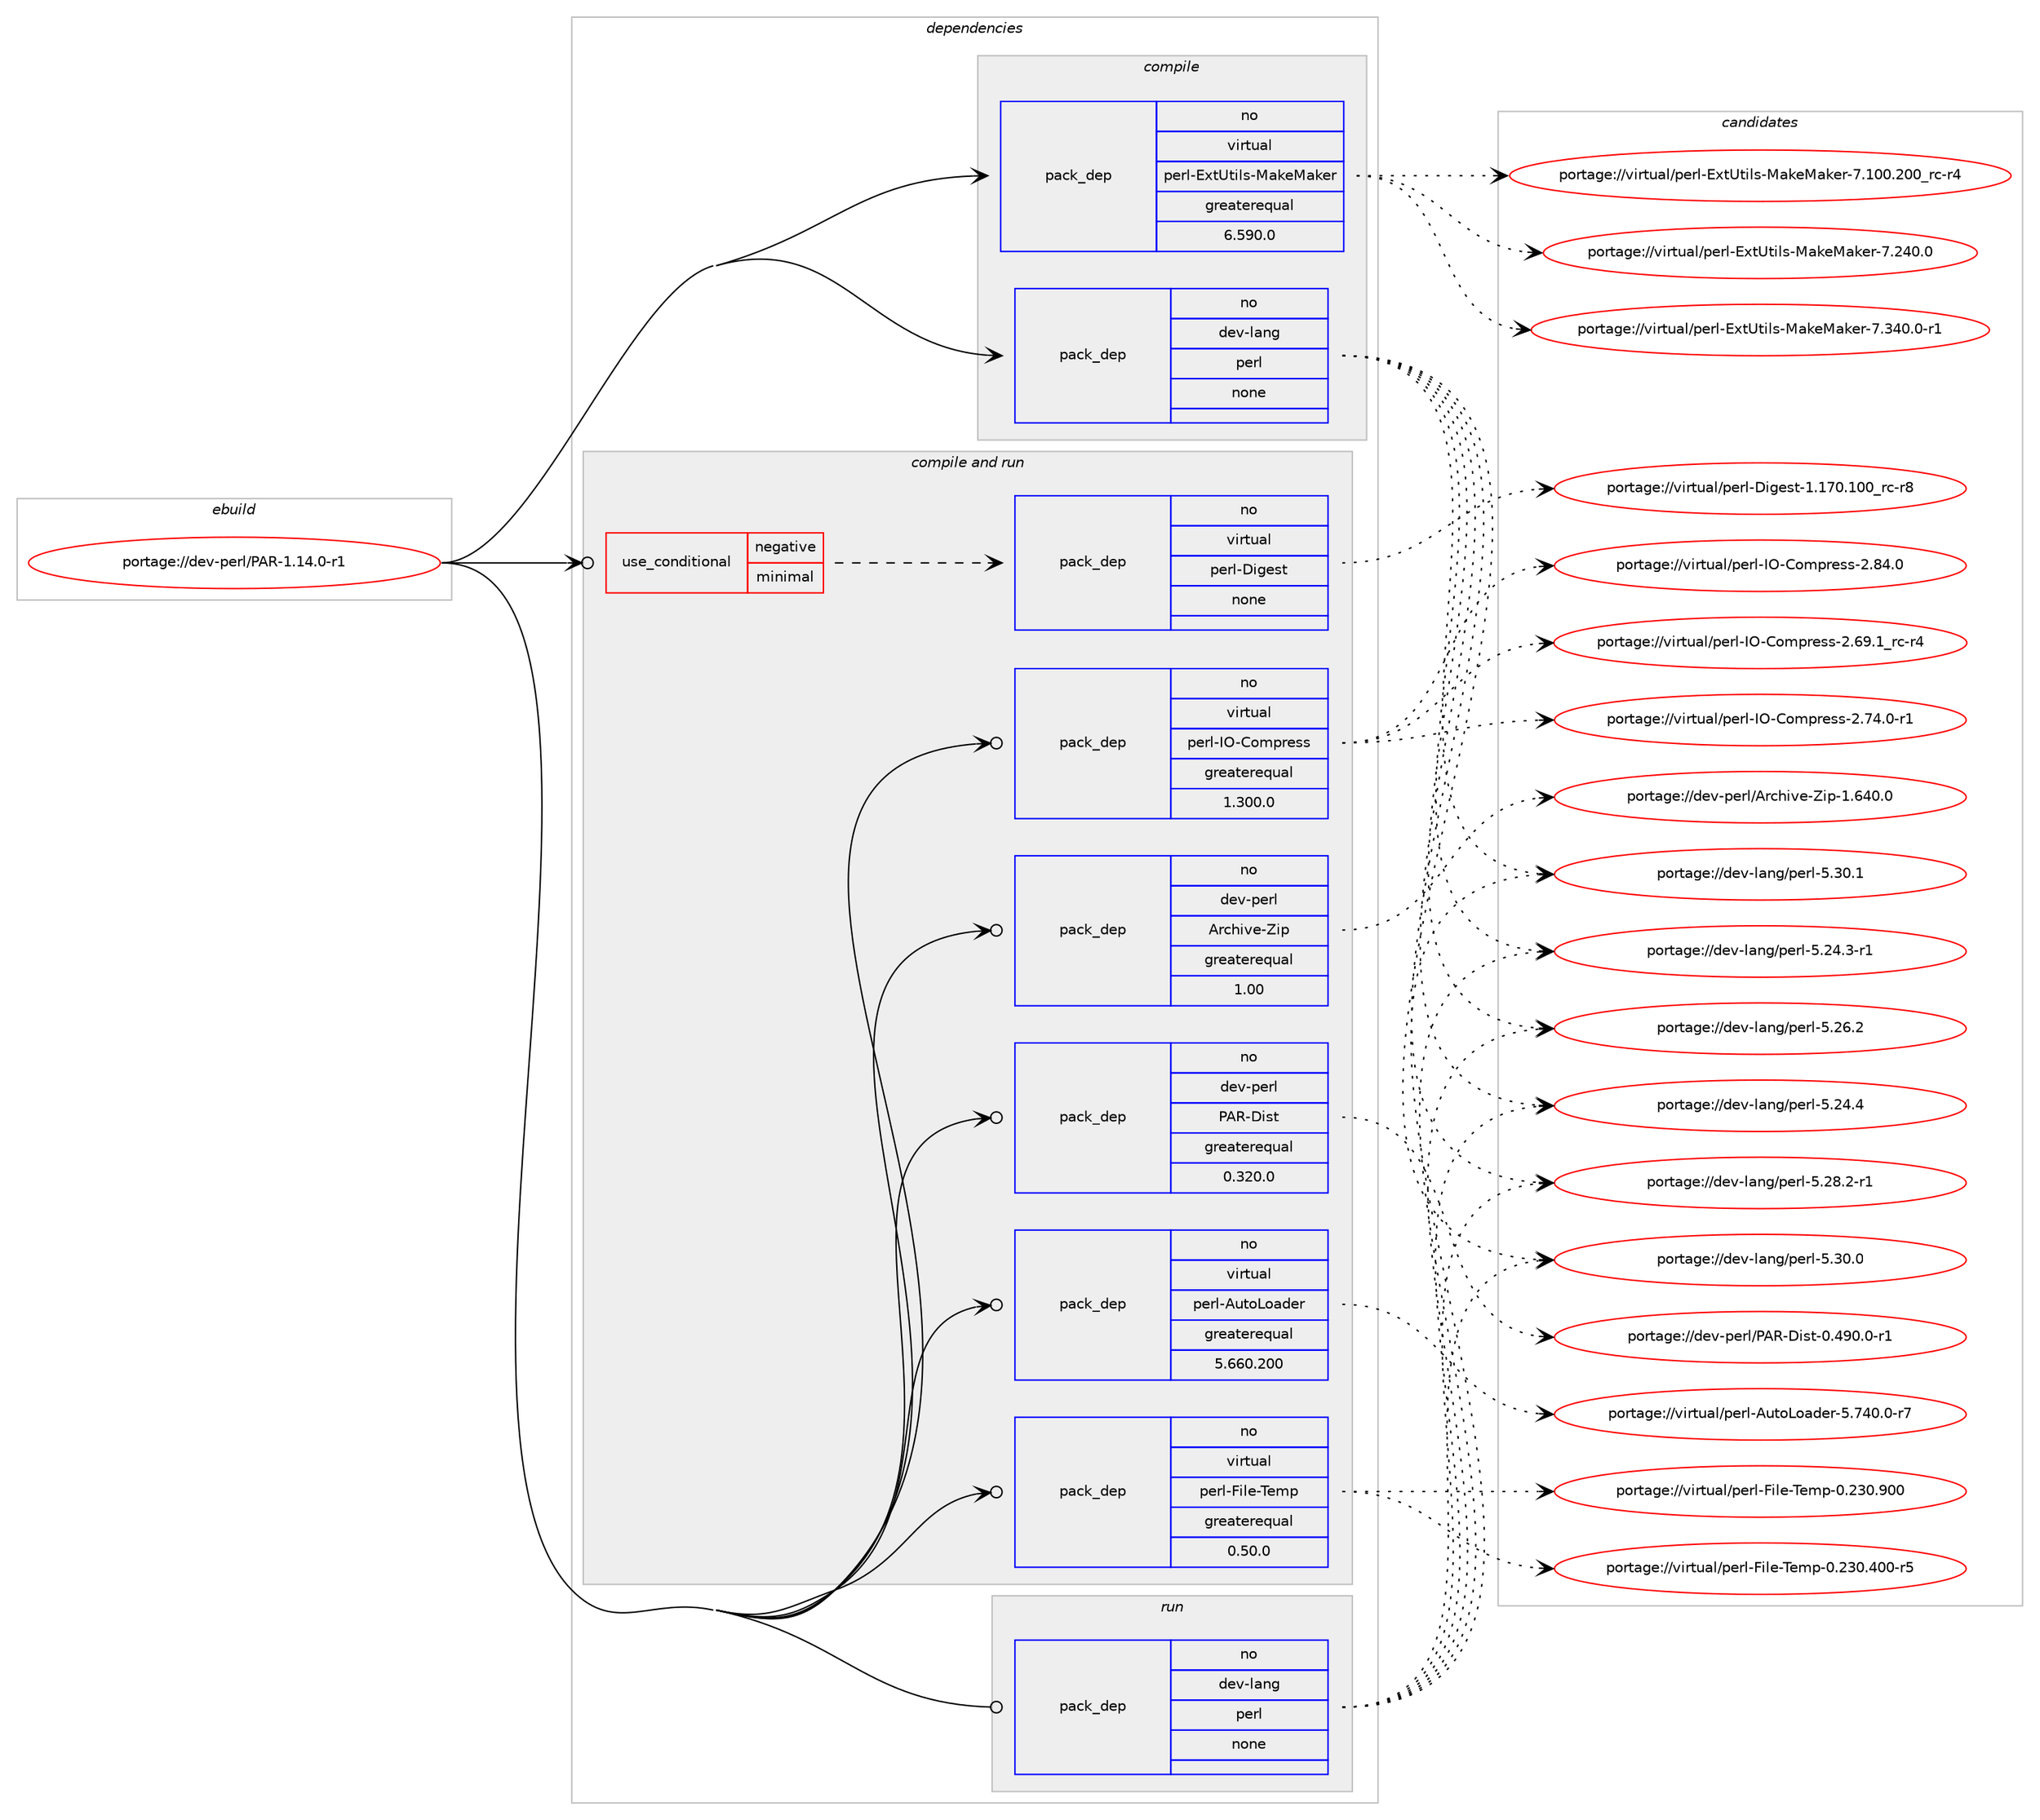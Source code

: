 digraph prolog {

# *************
# Graph options
# *************

newrank=true;
concentrate=true;
compound=true;
graph [rankdir=LR,fontname=Helvetica,fontsize=10,ranksep=1.5];#, ranksep=2.5, nodesep=0.2];
edge  [arrowhead=vee];
node  [fontname=Helvetica,fontsize=10];

# **********
# The ebuild
# **********

subgraph cluster_leftcol {
color=gray;
rank=same;
label=<<i>ebuild</i>>;
id [label="portage://dev-perl/PAR-1.14.0-r1", color=red, width=4, href="../dev-perl/PAR-1.14.0-r1.svg"];
}

# ****************
# The dependencies
# ****************

subgraph cluster_midcol {
color=gray;
label=<<i>dependencies</i>>;
subgraph cluster_compile {
fillcolor="#eeeeee";
style=filled;
label=<<i>compile</i>>;
subgraph pack91861 {
dependency118466 [label=<<TABLE BORDER="0" CELLBORDER="1" CELLSPACING="0" CELLPADDING="4" WIDTH="220"><TR><TD ROWSPAN="6" CELLPADDING="30">pack_dep</TD></TR><TR><TD WIDTH="110">no</TD></TR><TR><TD>dev-lang</TD></TR><TR><TD>perl</TD></TR><TR><TD>none</TD></TR><TR><TD></TD></TR></TABLE>>, shape=none, color=blue];
}
id:e -> dependency118466:w [weight=20,style="solid",arrowhead="vee"];
subgraph pack91862 {
dependency118467 [label=<<TABLE BORDER="0" CELLBORDER="1" CELLSPACING="0" CELLPADDING="4" WIDTH="220"><TR><TD ROWSPAN="6" CELLPADDING="30">pack_dep</TD></TR><TR><TD WIDTH="110">no</TD></TR><TR><TD>virtual</TD></TR><TR><TD>perl-ExtUtils-MakeMaker</TD></TR><TR><TD>greaterequal</TD></TR><TR><TD>6.590.0</TD></TR></TABLE>>, shape=none, color=blue];
}
id:e -> dependency118467:w [weight=20,style="solid",arrowhead="vee"];
}
subgraph cluster_compileandrun {
fillcolor="#eeeeee";
style=filled;
label=<<i>compile and run</i>>;
subgraph cond23419 {
dependency118468 [label=<<TABLE BORDER="0" CELLBORDER="1" CELLSPACING="0" CELLPADDING="4"><TR><TD ROWSPAN="3" CELLPADDING="10">use_conditional</TD></TR><TR><TD>negative</TD></TR><TR><TD>minimal</TD></TR></TABLE>>, shape=none, color=red];
subgraph pack91863 {
dependency118469 [label=<<TABLE BORDER="0" CELLBORDER="1" CELLSPACING="0" CELLPADDING="4" WIDTH="220"><TR><TD ROWSPAN="6" CELLPADDING="30">pack_dep</TD></TR><TR><TD WIDTH="110">no</TD></TR><TR><TD>virtual</TD></TR><TR><TD>perl-Digest</TD></TR><TR><TD>none</TD></TR><TR><TD></TD></TR></TABLE>>, shape=none, color=blue];
}
dependency118468:e -> dependency118469:w [weight=20,style="dashed",arrowhead="vee"];
}
id:e -> dependency118468:w [weight=20,style="solid",arrowhead="odotvee"];
subgraph pack91864 {
dependency118470 [label=<<TABLE BORDER="0" CELLBORDER="1" CELLSPACING="0" CELLPADDING="4" WIDTH="220"><TR><TD ROWSPAN="6" CELLPADDING="30">pack_dep</TD></TR><TR><TD WIDTH="110">no</TD></TR><TR><TD>dev-perl</TD></TR><TR><TD>Archive-Zip</TD></TR><TR><TD>greaterequal</TD></TR><TR><TD>1.00</TD></TR></TABLE>>, shape=none, color=blue];
}
id:e -> dependency118470:w [weight=20,style="solid",arrowhead="odotvee"];
subgraph pack91865 {
dependency118471 [label=<<TABLE BORDER="0" CELLBORDER="1" CELLSPACING="0" CELLPADDING="4" WIDTH="220"><TR><TD ROWSPAN="6" CELLPADDING="30">pack_dep</TD></TR><TR><TD WIDTH="110">no</TD></TR><TR><TD>dev-perl</TD></TR><TR><TD>PAR-Dist</TD></TR><TR><TD>greaterequal</TD></TR><TR><TD>0.320.0</TD></TR></TABLE>>, shape=none, color=blue];
}
id:e -> dependency118471:w [weight=20,style="solid",arrowhead="odotvee"];
subgraph pack91866 {
dependency118472 [label=<<TABLE BORDER="0" CELLBORDER="1" CELLSPACING="0" CELLPADDING="4" WIDTH="220"><TR><TD ROWSPAN="6" CELLPADDING="30">pack_dep</TD></TR><TR><TD WIDTH="110">no</TD></TR><TR><TD>virtual</TD></TR><TR><TD>perl-AutoLoader</TD></TR><TR><TD>greaterequal</TD></TR><TR><TD>5.660.200</TD></TR></TABLE>>, shape=none, color=blue];
}
id:e -> dependency118472:w [weight=20,style="solid",arrowhead="odotvee"];
subgraph pack91867 {
dependency118473 [label=<<TABLE BORDER="0" CELLBORDER="1" CELLSPACING="0" CELLPADDING="4" WIDTH="220"><TR><TD ROWSPAN="6" CELLPADDING="30">pack_dep</TD></TR><TR><TD WIDTH="110">no</TD></TR><TR><TD>virtual</TD></TR><TR><TD>perl-File-Temp</TD></TR><TR><TD>greaterequal</TD></TR><TR><TD>0.50.0</TD></TR></TABLE>>, shape=none, color=blue];
}
id:e -> dependency118473:w [weight=20,style="solid",arrowhead="odotvee"];
subgraph pack91868 {
dependency118474 [label=<<TABLE BORDER="0" CELLBORDER="1" CELLSPACING="0" CELLPADDING="4" WIDTH="220"><TR><TD ROWSPAN="6" CELLPADDING="30">pack_dep</TD></TR><TR><TD WIDTH="110">no</TD></TR><TR><TD>virtual</TD></TR><TR><TD>perl-IO-Compress</TD></TR><TR><TD>greaterequal</TD></TR><TR><TD>1.300.0</TD></TR></TABLE>>, shape=none, color=blue];
}
id:e -> dependency118474:w [weight=20,style="solid",arrowhead="odotvee"];
}
subgraph cluster_run {
fillcolor="#eeeeee";
style=filled;
label=<<i>run</i>>;
subgraph pack91869 {
dependency118475 [label=<<TABLE BORDER="0" CELLBORDER="1" CELLSPACING="0" CELLPADDING="4" WIDTH="220"><TR><TD ROWSPAN="6" CELLPADDING="30">pack_dep</TD></TR><TR><TD WIDTH="110">no</TD></TR><TR><TD>dev-lang</TD></TR><TR><TD>perl</TD></TR><TR><TD>none</TD></TR><TR><TD></TD></TR></TABLE>>, shape=none, color=blue];
}
id:e -> dependency118475:w [weight=20,style="solid",arrowhead="odot"];
}
}

# **************
# The candidates
# **************

subgraph cluster_choices {
rank=same;
color=gray;
label=<<i>candidates</i>>;

subgraph choice91861 {
color=black;
nodesep=1;
choiceportage100101118451089711010347112101114108455346505246514511449 [label="portage://dev-lang/perl-5.24.3-r1", color=red, width=4,href="../dev-lang/perl-5.24.3-r1.svg"];
choiceportage10010111845108971101034711210111410845534650524652 [label="portage://dev-lang/perl-5.24.4", color=red, width=4,href="../dev-lang/perl-5.24.4.svg"];
choiceportage10010111845108971101034711210111410845534650544650 [label="portage://dev-lang/perl-5.26.2", color=red, width=4,href="../dev-lang/perl-5.26.2.svg"];
choiceportage100101118451089711010347112101114108455346505646504511449 [label="portage://dev-lang/perl-5.28.2-r1", color=red, width=4,href="../dev-lang/perl-5.28.2-r1.svg"];
choiceportage10010111845108971101034711210111410845534651484648 [label="portage://dev-lang/perl-5.30.0", color=red, width=4,href="../dev-lang/perl-5.30.0.svg"];
choiceportage10010111845108971101034711210111410845534651484649 [label="portage://dev-lang/perl-5.30.1", color=red, width=4,href="../dev-lang/perl-5.30.1.svg"];
dependency118466:e -> choiceportage100101118451089711010347112101114108455346505246514511449:w [style=dotted,weight="100"];
dependency118466:e -> choiceportage10010111845108971101034711210111410845534650524652:w [style=dotted,weight="100"];
dependency118466:e -> choiceportage10010111845108971101034711210111410845534650544650:w [style=dotted,weight="100"];
dependency118466:e -> choiceportage100101118451089711010347112101114108455346505646504511449:w [style=dotted,weight="100"];
dependency118466:e -> choiceportage10010111845108971101034711210111410845534651484648:w [style=dotted,weight="100"];
dependency118466:e -> choiceportage10010111845108971101034711210111410845534651484649:w [style=dotted,weight="100"];
}
subgraph choice91862 {
color=black;
nodesep=1;
choiceportage118105114116117971084711210111410845691201168511610510811545779710710177971071011144555464948484650484895114994511452 [label="portage://virtual/perl-ExtUtils-MakeMaker-7.100.200_rc-r4", color=red, width=4,href="../virtual/perl-ExtUtils-MakeMaker-7.100.200_rc-r4.svg"];
choiceportage118105114116117971084711210111410845691201168511610510811545779710710177971071011144555465052484648 [label="portage://virtual/perl-ExtUtils-MakeMaker-7.240.0", color=red, width=4,href="../virtual/perl-ExtUtils-MakeMaker-7.240.0.svg"];
choiceportage1181051141161179710847112101114108456912011685116105108115457797107101779710710111445554651524846484511449 [label="portage://virtual/perl-ExtUtils-MakeMaker-7.340.0-r1", color=red, width=4,href="../virtual/perl-ExtUtils-MakeMaker-7.340.0-r1.svg"];
dependency118467:e -> choiceportage118105114116117971084711210111410845691201168511610510811545779710710177971071011144555464948484650484895114994511452:w [style=dotted,weight="100"];
dependency118467:e -> choiceportage118105114116117971084711210111410845691201168511610510811545779710710177971071011144555465052484648:w [style=dotted,weight="100"];
dependency118467:e -> choiceportage1181051141161179710847112101114108456912011685116105108115457797107101779710710111445554651524846484511449:w [style=dotted,weight="100"];
}
subgraph choice91863 {
color=black;
nodesep=1;
choiceportage118105114116117971084711210111410845681051031011151164549464955484649484895114994511456 [label="portage://virtual/perl-Digest-1.170.100_rc-r8", color=red, width=4,href="../virtual/perl-Digest-1.170.100_rc-r8.svg"];
dependency118469:e -> choiceportage118105114116117971084711210111410845681051031011151164549464955484649484895114994511456:w [style=dotted,weight="100"];
}
subgraph choice91864 {
color=black;
nodesep=1;
choiceportage1001011184511210111410847651149910410511810145901051124549465452484648 [label="portage://dev-perl/Archive-Zip-1.640.0", color=red, width=4,href="../dev-perl/Archive-Zip-1.640.0.svg"];
dependency118470:e -> choiceportage1001011184511210111410847651149910410511810145901051124549465452484648:w [style=dotted,weight="100"];
}
subgraph choice91865 {
color=black;
nodesep=1;
choiceportage1001011184511210111410847806582456810511511645484652574846484511449 [label="portage://dev-perl/PAR-Dist-0.490.0-r1", color=red, width=4,href="../dev-perl/PAR-Dist-0.490.0-r1.svg"];
dependency118471:e -> choiceportage1001011184511210111410847806582456810511511645484652574846484511449:w [style=dotted,weight="100"];
}
subgraph choice91866 {
color=black;
nodesep=1;
choiceportage11810511411611797108471121011141084565117116111761119710010111445534655524846484511455 [label="portage://virtual/perl-AutoLoader-5.740.0-r7", color=red, width=4,href="../virtual/perl-AutoLoader-5.740.0-r7.svg"];
dependency118472:e -> choiceportage11810511411611797108471121011141084565117116111761119710010111445534655524846484511455:w [style=dotted,weight="100"];
}
subgraph choice91867 {
color=black;
nodesep=1;
choiceportage118105114116117971084711210111410845701051081014584101109112454846505148465248484511453 [label="portage://virtual/perl-File-Temp-0.230.400-r5", color=red, width=4,href="../virtual/perl-File-Temp-0.230.400-r5.svg"];
choiceportage11810511411611797108471121011141084570105108101458410110911245484650514846574848 [label="portage://virtual/perl-File-Temp-0.230.900", color=red, width=4,href="../virtual/perl-File-Temp-0.230.900.svg"];
dependency118473:e -> choiceportage118105114116117971084711210111410845701051081014584101109112454846505148465248484511453:w [style=dotted,weight="100"];
dependency118473:e -> choiceportage11810511411611797108471121011141084570105108101458410110911245484650514846574848:w [style=dotted,weight="100"];
}
subgraph choice91868 {
color=black;
nodesep=1;
choiceportage118105114116117971084711210111410845737945671111091121141011151154550465457464995114994511452 [label="portage://virtual/perl-IO-Compress-2.69.1_rc-r4", color=red, width=4,href="../virtual/perl-IO-Compress-2.69.1_rc-r4.svg"];
choiceportage11810511411611797108471121011141084573794567111109112114101115115455046555246484511449 [label="portage://virtual/perl-IO-Compress-2.74.0-r1", color=red, width=4,href="../virtual/perl-IO-Compress-2.74.0-r1.svg"];
choiceportage1181051141161179710847112101114108457379456711110911211410111511545504656524648 [label="portage://virtual/perl-IO-Compress-2.84.0", color=red, width=4,href="../virtual/perl-IO-Compress-2.84.0.svg"];
dependency118474:e -> choiceportage118105114116117971084711210111410845737945671111091121141011151154550465457464995114994511452:w [style=dotted,weight="100"];
dependency118474:e -> choiceportage11810511411611797108471121011141084573794567111109112114101115115455046555246484511449:w [style=dotted,weight="100"];
dependency118474:e -> choiceportage1181051141161179710847112101114108457379456711110911211410111511545504656524648:w [style=dotted,weight="100"];
}
subgraph choice91869 {
color=black;
nodesep=1;
choiceportage100101118451089711010347112101114108455346505246514511449 [label="portage://dev-lang/perl-5.24.3-r1", color=red, width=4,href="../dev-lang/perl-5.24.3-r1.svg"];
choiceportage10010111845108971101034711210111410845534650524652 [label="portage://dev-lang/perl-5.24.4", color=red, width=4,href="../dev-lang/perl-5.24.4.svg"];
choiceportage10010111845108971101034711210111410845534650544650 [label="portage://dev-lang/perl-5.26.2", color=red, width=4,href="../dev-lang/perl-5.26.2.svg"];
choiceportage100101118451089711010347112101114108455346505646504511449 [label="portage://dev-lang/perl-5.28.2-r1", color=red, width=4,href="../dev-lang/perl-5.28.2-r1.svg"];
choiceportage10010111845108971101034711210111410845534651484648 [label="portage://dev-lang/perl-5.30.0", color=red, width=4,href="../dev-lang/perl-5.30.0.svg"];
choiceportage10010111845108971101034711210111410845534651484649 [label="portage://dev-lang/perl-5.30.1", color=red, width=4,href="../dev-lang/perl-5.30.1.svg"];
dependency118475:e -> choiceportage100101118451089711010347112101114108455346505246514511449:w [style=dotted,weight="100"];
dependency118475:e -> choiceportage10010111845108971101034711210111410845534650524652:w [style=dotted,weight="100"];
dependency118475:e -> choiceportage10010111845108971101034711210111410845534650544650:w [style=dotted,weight="100"];
dependency118475:e -> choiceportage100101118451089711010347112101114108455346505646504511449:w [style=dotted,weight="100"];
dependency118475:e -> choiceportage10010111845108971101034711210111410845534651484648:w [style=dotted,weight="100"];
dependency118475:e -> choiceportage10010111845108971101034711210111410845534651484649:w [style=dotted,weight="100"];
}
}

}
